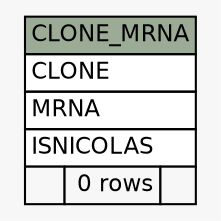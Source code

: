 // dot 2.38.0 on Windows 10 10.0
// SchemaSpy rev Unknown
digraph "CLONE_MRNA" {
  graph [
    rankdir="RL"
    bgcolor="#f7f7f7"
    nodesep="0.18"
    ranksep="0.46"
    fontname="Helvetica"
    fontsize="11"
  ];
  node [
    fontname="Helvetica"
    fontsize="11"
    shape="plaintext"
  ];
  edge [
    arrowsize="0.8"
  ];
  "CLONE_MRNA" [
    label=<
    <TABLE BORDER="0" CELLBORDER="1" CELLSPACING="0" BGCOLOR="#ffffff">
      <TR><TD COLSPAN="3" BGCOLOR="#9bab96" ALIGN="CENTER">CLONE_MRNA</TD></TR>
      <TR><TD PORT="CLONE" COLSPAN="3" ALIGN="LEFT">CLONE</TD></TR>
      <TR><TD PORT="MRNA" COLSPAN="3" ALIGN="LEFT">MRNA</TD></TR>
      <TR><TD PORT="ISNICOLAS" COLSPAN="3" ALIGN="LEFT">ISNICOLAS</TD></TR>
      <TR><TD ALIGN="LEFT" BGCOLOR="#f7f7f7">  </TD><TD ALIGN="RIGHT" BGCOLOR="#f7f7f7">0 rows</TD><TD ALIGN="RIGHT" BGCOLOR="#f7f7f7">  </TD></TR>
    </TABLE>>
    URL="tables/CLONE_MRNA.html"
    tooltip="CLONE_MRNA"
  ];
}
